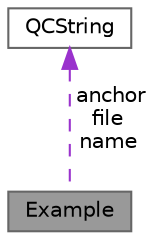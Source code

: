 digraph "Example"
{
 // INTERACTIVE_SVG=YES
 // LATEX_PDF_SIZE
  bgcolor="transparent";
  edge [fontname=Helvetica,fontsize=10,labelfontname=Helvetica,labelfontsize=10];
  node [fontname=Helvetica,fontsize=10,shape=box,height=0.2,width=0.4];
  Node1 [label="Example",height=0.2,width=0.4,color="gray40", fillcolor="grey60", style="filled", fontcolor="black",tooltip="Data associated with an example."];
  Node2 -> Node1 [dir="back",color="darkorchid3",style="dashed",label=" anchor\nfile\nname" ];
  Node2 [label="QCString",height=0.2,width=0.4,color="gray40", fillcolor="white", style="filled",URL="$d9/d45/class_q_c_string.html",tooltip="This is an alternative implementation of QCString."];
}
